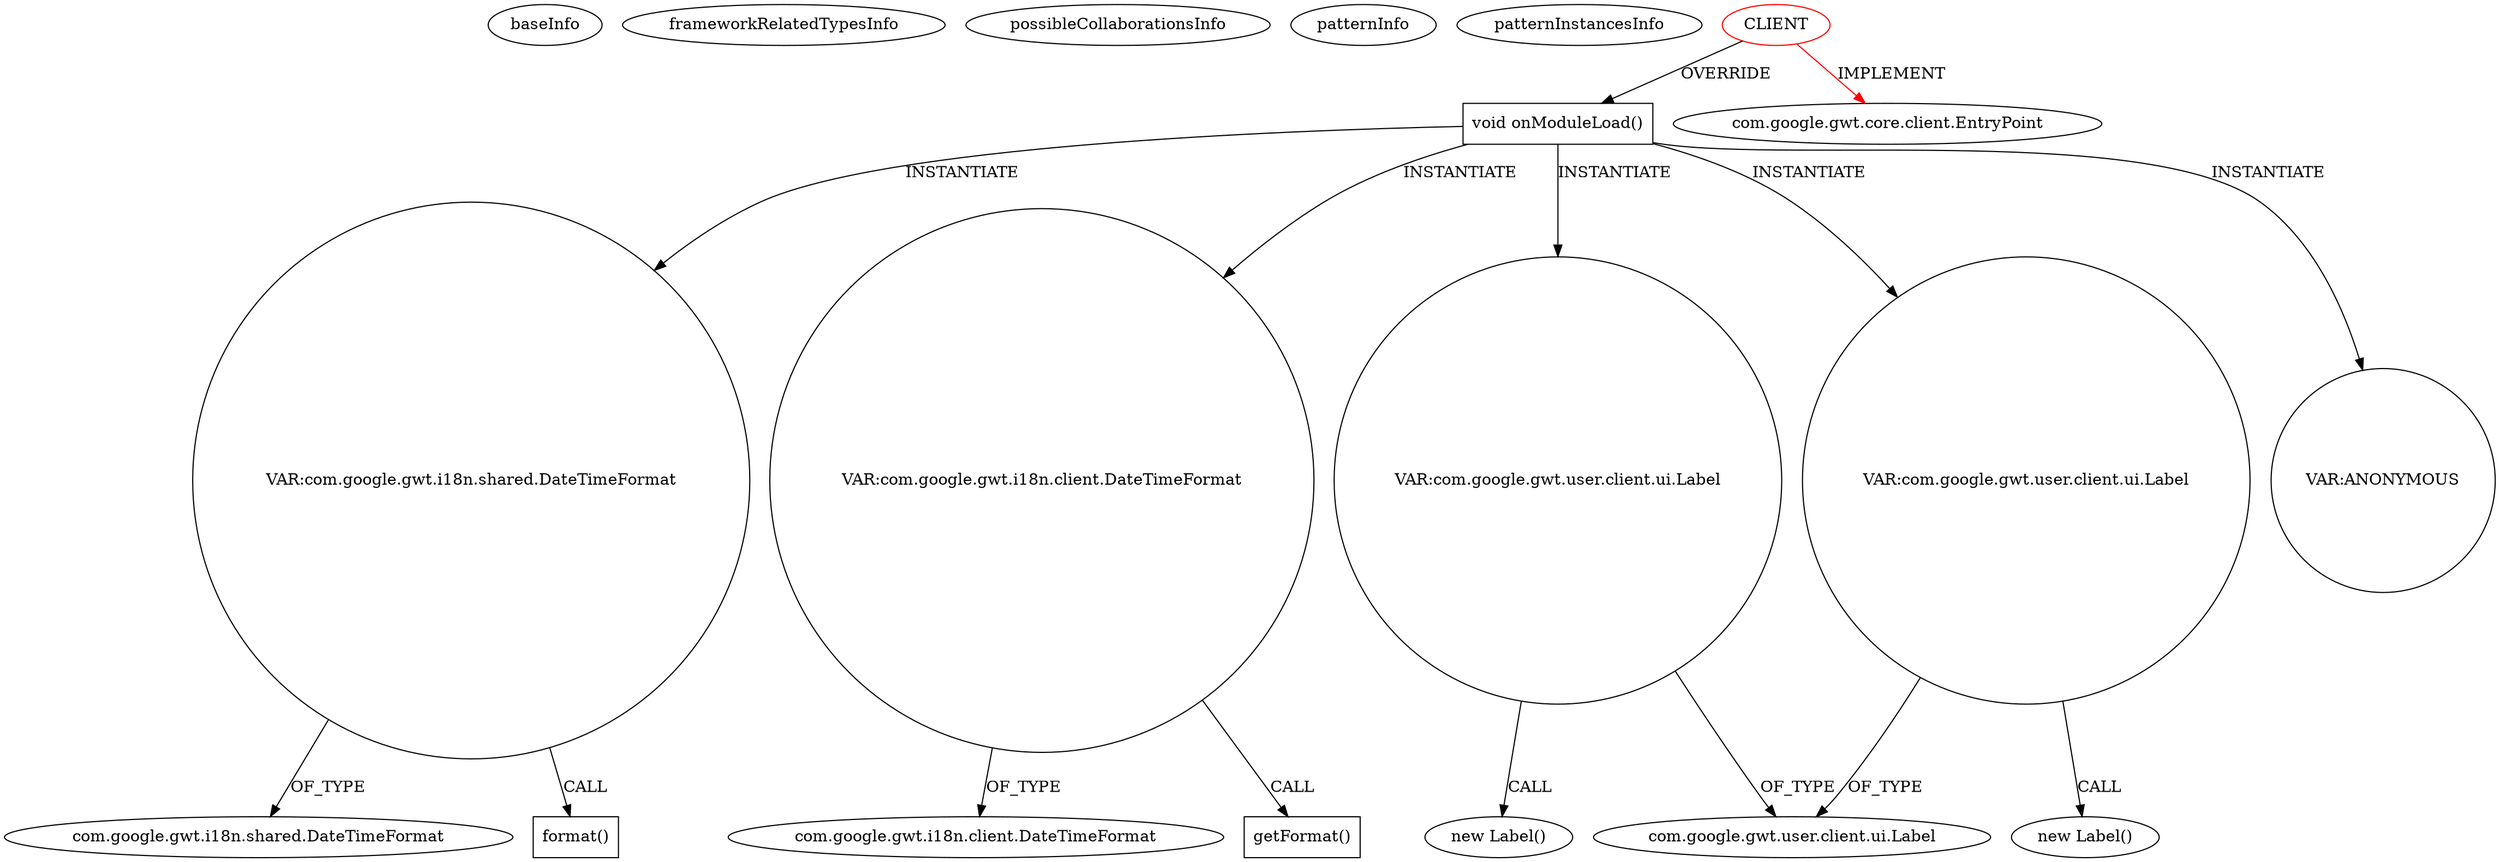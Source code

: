 digraph {
baseInfo[graphId=1130,category="pattern",isAnonymous=false,possibleRelation=false]
frameworkRelatedTypesInfo[0="com.google.gwt.core.client.EntryPoint"]
possibleCollaborationsInfo[]
patternInfo[frequency=2.0,patternRootClient=0]
patternInstancesInfo[0="nakaken0629-mezamashimailgwt~/nakaken0629-mezamashimailgwt/mezamashimailgwt-master/mezamashimailgwt/src/com/appspot/mezamashimailgwt/client/Mezamashimailgwt.java~Mezamashimailgwt~4116",1="coldplayguy-flight87~/coldplayguy-flight87/flight87-master/BookFlight/src/bookflight/client/BookFlight.java~BookFlight~1091"]
220[label="com.google.gwt.i18n.shared.DateTimeFormat",vertexType="FRAMEWORK_CLASS_TYPE",isFrameworkType=false]
218[label="VAR:com.google.gwt.i18n.shared.DateTimeFormat",vertexType="VARIABLE_EXPRESION",isFrameworkType=false,shape=circle]
219[label="format()",vertexType="INSIDE_CALL",isFrameworkType=false,shape=box]
2[label="void onModuleLoad()",vertexType="OVERRIDING_METHOD_DECLARATION",isFrameworkType=false,shape=box]
0[label="CLIENT",vertexType="ROOT_CLIENT_CLASS_DECLARATION",isFrameworkType=false,color=red]
210[label="VAR:com.google.gwt.i18n.client.DateTimeFormat",vertexType="VARIABLE_EXPRESION",isFrameworkType=false,shape=circle]
212[label="com.google.gwt.i18n.client.DateTimeFormat",vertexType="FRAMEWORK_CLASS_TYPE",isFrameworkType=false]
206[label="VAR:com.google.gwt.user.client.ui.Label",vertexType="VARIABLE_EXPRESION",isFrameworkType=false,shape=circle]
189[label="com.google.gwt.user.client.ui.Label",vertexType="FRAMEWORK_CLASS_TYPE",isFrameworkType=false]
226[label="VAR:com.google.gwt.user.client.ui.Label",vertexType="VARIABLE_EXPRESION",isFrameworkType=false,shape=circle]
211[label="getFormat()",vertexType="INSIDE_CALL",isFrameworkType=false,shape=box]
1[label="com.google.gwt.core.client.EntryPoint",vertexType="FRAMEWORK_INTERFACE_TYPE",isFrameworkType=false]
205[label="new Label()",vertexType="CONSTRUCTOR_CALL",isFrameworkType=false]
225[label="new Label()",vertexType="CONSTRUCTOR_CALL",isFrameworkType=false]
237[label="VAR:ANONYMOUS",vertexType="VARIABLE_EXPRESION",isFrameworkType=false,shape=circle]
210->212[label="OF_TYPE"]
2->226[label="INSTANTIATE"]
2->237[label="INSTANTIATE"]
2->206[label="INSTANTIATE"]
226->225[label="CALL"]
210->211[label="CALL"]
2->210[label="INSTANTIATE"]
206->205[label="CALL"]
0->1[label="IMPLEMENT",color=red]
0->2[label="OVERRIDE"]
206->189[label="OF_TYPE"]
226->189[label="OF_TYPE"]
218->219[label="CALL"]
218->220[label="OF_TYPE"]
2->218[label="INSTANTIATE"]
}
